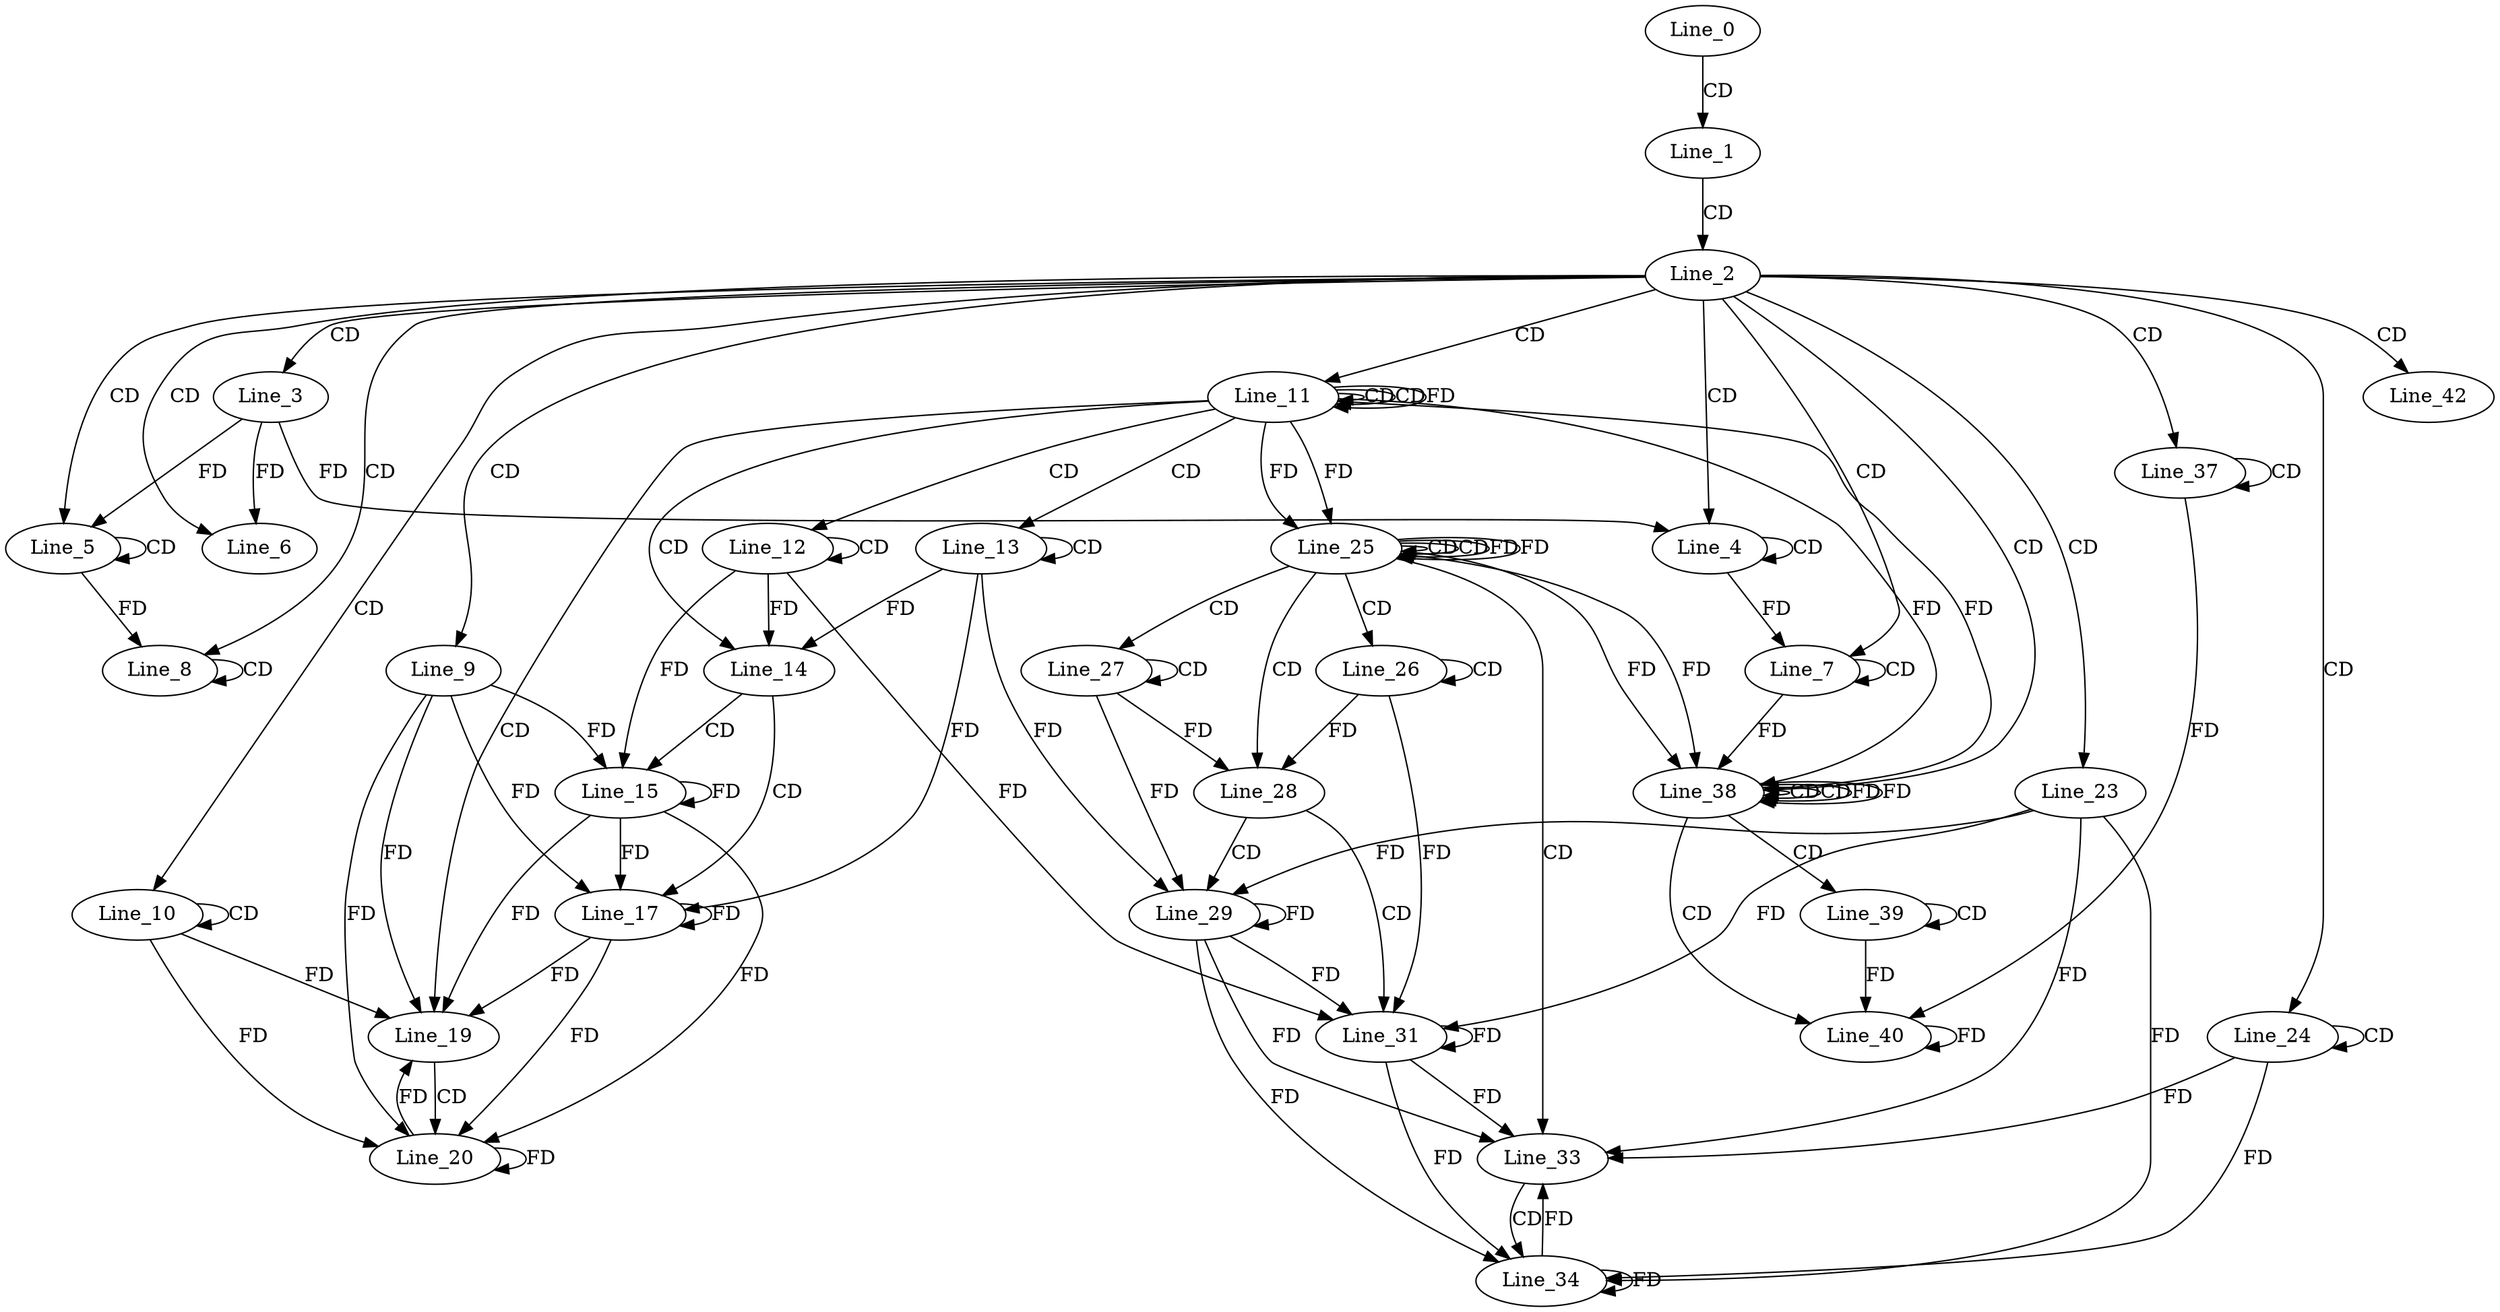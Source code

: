 digraph G {
  Line_0;
  Line_1;
  Line_2;
  Line_3;
  Line_4;
  Line_4;
  Line_5;
  Line_5;
  Line_6;
  Line_7;
  Line_7;
  Line_8;
  Line_8;
  Line_9;
  Line_10;
  Line_10;
  Line_11;
  Line_11;
  Line_11;
  Line_12;
  Line_12;
  Line_13;
  Line_13;
  Line_14;
  Line_15;
  Line_17;
  Line_19;
  Line_20;
  Line_23;
  Line_24;
  Line_24;
  Line_25;
  Line_25;
  Line_25;
  Line_26;
  Line_26;
  Line_27;
  Line_27;
  Line_28;
  Line_29;
  Line_31;
  Line_33;
  Line_34;
  Line_37;
  Line_37;
  Line_38;
  Line_38;
  Line_38;
  Line_39;
  Line_39;
  Line_40;
  Line_42;
  Line_0 -> Line_1 [ label="CD" ];
  Line_1 -> Line_2 [ label="CD" ];
  Line_2 -> Line_3 [ label="CD" ];
  Line_2 -> Line_4 [ label="CD" ];
  Line_4 -> Line_4 [ label="CD" ];
  Line_3 -> Line_4 [ label="FD" ];
  Line_2 -> Line_5 [ label="CD" ];
  Line_5 -> Line_5 [ label="CD" ];
  Line_3 -> Line_5 [ label="FD" ];
  Line_2 -> Line_6 [ label="CD" ];
  Line_3 -> Line_6 [ label="FD" ];
  Line_2 -> Line_7 [ label="CD" ];
  Line_7 -> Line_7 [ label="CD" ];
  Line_4 -> Line_7 [ label="FD" ];
  Line_2 -> Line_8 [ label="CD" ];
  Line_8 -> Line_8 [ label="CD" ];
  Line_5 -> Line_8 [ label="FD" ];
  Line_2 -> Line_9 [ label="CD" ];
  Line_2 -> Line_10 [ label="CD" ];
  Line_10 -> Line_10 [ label="CD" ];
  Line_2 -> Line_11 [ label="CD" ];
  Line_11 -> Line_11 [ label="CD" ];
  Line_11 -> Line_11 [ label="CD" ];
  Line_11 -> Line_11 [ label="FD" ];
  Line_11 -> Line_12 [ label="CD" ];
  Line_12 -> Line_12 [ label="CD" ];
  Line_11 -> Line_13 [ label="CD" ];
  Line_13 -> Line_13 [ label="CD" ];
  Line_11 -> Line_14 [ label="CD" ];
  Line_12 -> Line_14 [ label="FD" ];
  Line_13 -> Line_14 [ label="FD" ];
  Line_14 -> Line_15 [ label="CD" ];
  Line_15 -> Line_15 [ label="FD" ];
  Line_9 -> Line_15 [ label="FD" ];
  Line_12 -> Line_15 [ label="FD" ];
  Line_14 -> Line_17 [ label="CD" ];
  Line_15 -> Line_17 [ label="FD" ];
  Line_17 -> Line_17 [ label="FD" ];
  Line_9 -> Line_17 [ label="FD" ];
  Line_13 -> Line_17 [ label="FD" ];
  Line_11 -> Line_19 [ label="CD" ];
  Line_15 -> Line_19 [ label="FD" ];
  Line_17 -> Line_19 [ label="FD" ];
  Line_9 -> Line_19 [ label="FD" ];
  Line_10 -> Line_19 [ label="FD" ];
  Line_19 -> Line_20 [ label="CD" ];
  Line_20 -> Line_20 [ label="FD" ];
  Line_10 -> Line_20 [ label="FD" ];
  Line_15 -> Line_20 [ label="FD" ];
  Line_17 -> Line_20 [ label="FD" ];
  Line_9 -> Line_20 [ label="FD" ];
  Line_2 -> Line_23 [ label="CD" ];
  Line_2 -> Line_24 [ label="CD" ];
  Line_24 -> Line_24 [ label="CD" ];
  Line_25 -> Line_25 [ label="CD" ];
  Line_11 -> Line_25 [ label="FD" ];
  Line_25 -> Line_25 [ label="CD" ];
  Line_25 -> Line_25 [ label="FD" ];
  Line_11 -> Line_25 [ label="FD" ];
  Line_25 -> Line_26 [ label="CD" ];
  Line_26 -> Line_26 [ label="CD" ];
  Line_25 -> Line_27 [ label="CD" ];
  Line_27 -> Line_27 [ label="CD" ];
  Line_25 -> Line_28 [ label="CD" ];
  Line_26 -> Line_28 [ label="FD" ];
  Line_27 -> Line_28 [ label="FD" ];
  Line_28 -> Line_29 [ label="CD" ];
  Line_29 -> Line_29 [ label="FD" ];
  Line_23 -> Line_29 [ label="FD" ];
  Line_27 -> Line_29 [ label="FD" ];
  Line_13 -> Line_29 [ label="FD" ];
  Line_28 -> Line_31 [ label="CD" ];
  Line_29 -> Line_31 [ label="FD" ];
  Line_31 -> Line_31 [ label="FD" ];
  Line_23 -> Line_31 [ label="FD" ];
  Line_26 -> Line_31 [ label="FD" ];
  Line_12 -> Line_31 [ label="FD" ];
  Line_25 -> Line_33 [ label="CD" ];
  Line_24 -> Line_33 [ label="FD" ];
  Line_29 -> Line_33 [ label="FD" ];
  Line_31 -> Line_33 [ label="FD" ];
  Line_23 -> Line_33 [ label="FD" ];
  Line_33 -> Line_34 [ label="CD" ];
  Line_34 -> Line_34 [ label="FD" ];
  Line_24 -> Line_34 [ label="FD" ];
  Line_29 -> Line_34 [ label="FD" ];
  Line_31 -> Line_34 [ label="FD" ];
  Line_23 -> Line_34 [ label="FD" ];
  Line_2 -> Line_37 [ label="CD" ];
  Line_37 -> Line_37 [ label="CD" ];
  Line_2 -> Line_38 [ label="CD" ];
  Line_38 -> Line_38 [ label="CD" ];
  Line_25 -> Line_38 [ label="FD" ];
  Line_11 -> Line_38 [ label="FD" ];
  Line_7 -> Line_38 [ label="FD" ];
  Line_38 -> Line_38 [ label="CD" ];
  Line_38 -> Line_38 [ label="FD" ];
  Line_25 -> Line_38 [ label="FD" ];
  Line_11 -> Line_38 [ label="FD" ];
  Line_38 -> Line_39 [ label="CD" ];
  Line_39 -> Line_39 [ label="CD" ];
  Line_38 -> Line_40 [ label="CD" ];
  Line_40 -> Line_40 [ label="FD" ];
  Line_37 -> Line_40 [ label="FD" ];
  Line_39 -> Line_40 [ label="FD" ];
  Line_2 -> Line_42 [ label="CD" ];
  Line_20 -> Line_19 [ label="FD" ];
  Line_25 -> Line_25 [ label="FD" ];
  Line_34 -> Line_33 [ label="FD" ];
  Line_38 -> Line_38 [ label="FD" ];
}

